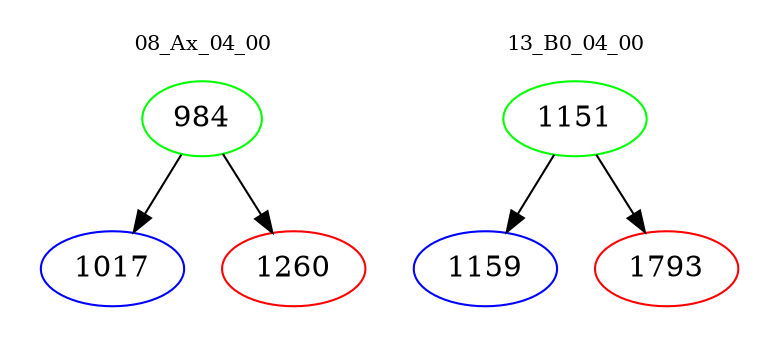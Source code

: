 digraph{
subgraph cluster_0 {
color = white
label = "08_Ax_04_00";
fontsize=10;
T0_984 [label="984", color="green"]
T0_984 -> T0_1017 [color="black"]
T0_1017 [label="1017", color="blue"]
T0_984 -> T0_1260 [color="black"]
T0_1260 [label="1260", color="red"]
}
subgraph cluster_1 {
color = white
label = "13_B0_04_00";
fontsize=10;
T1_1151 [label="1151", color="green"]
T1_1151 -> T1_1159 [color="black"]
T1_1159 [label="1159", color="blue"]
T1_1151 -> T1_1793 [color="black"]
T1_1793 [label="1793", color="red"]
}
}
